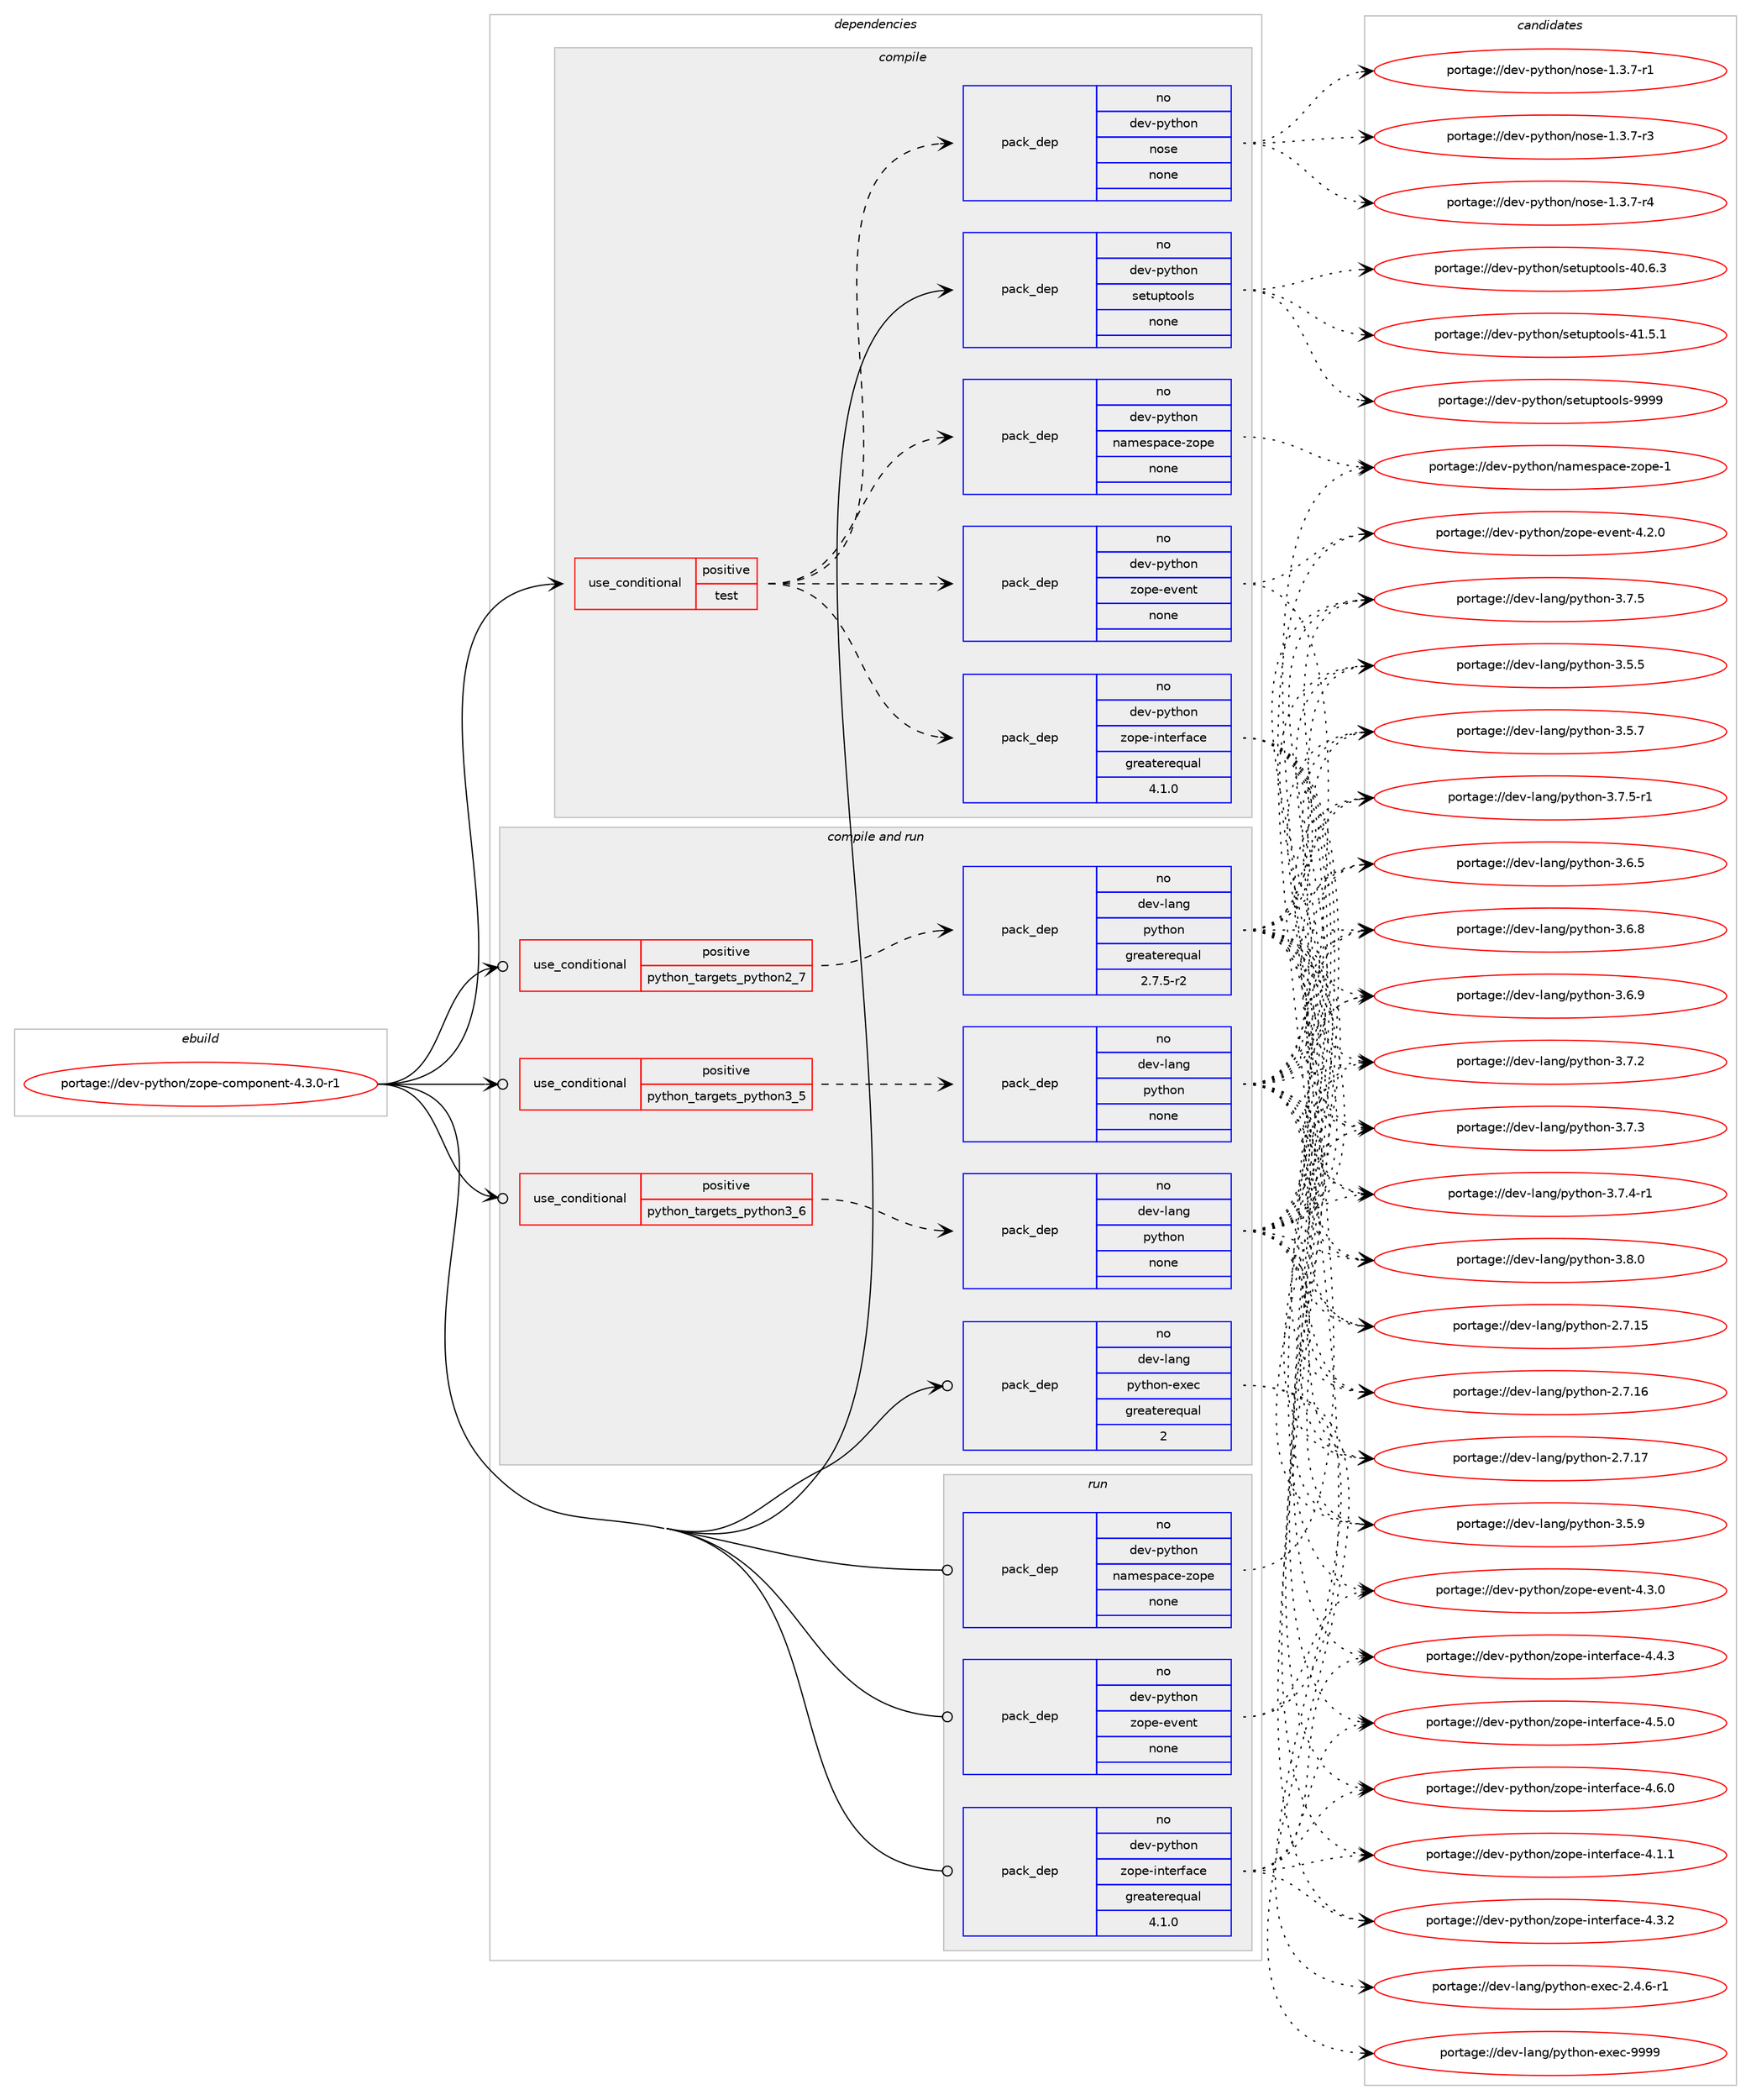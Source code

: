 digraph prolog {

# *************
# Graph options
# *************

newrank=true;
concentrate=true;
compound=true;
graph [rankdir=LR,fontname=Helvetica,fontsize=10,ranksep=1.5];#, ranksep=2.5, nodesep=0.2];
edge  [arrowhead=vee];
node  [fontname=Helvetica,fontsize=10];

# **********
# The ebuild
# **********

subgraph cluster_leftcol {
color=gray;
rank=same;
label=<<i>ebuild</i>>;
id [label="portage://dev-python/zope-component-4.3.0-r1", color=red, width=4, href="../dev-python/zope-component-4.3.0-r1.svg"];
}

# ****************
# The dependencies
# ****************

subgraph cluster_midcol {
color=gray;
label=<<i>dependencies</i>>;
subgraph cluster_compile {
fillcolor="#eeeeee";
style=filled;
label=<<i>compile</i>>;
subgraph cond41208 {
dependency180244 [label=<<TABLE BORDER="0" CELLBORDER="1" CELLSPACING="0" CELLPADDING="4"><TR><TD ROWSPAN="3" CELLPADDING="10">use_conditional</TD></TR><TR><TD>positive</TD></TR><TR><TD>test</TD></TR></TABLE>>, shape=none, color=red];
subgraph pack135625 {
dependency180245 [label=<<TABLE BORDER="0" CELLBORDER="1" CELLSPACING="0" CELLPADDING="4" WIDTH="220"><TR><TD ROWSPAN="6" CELLPADDING="30">pack_dep</TD></TR><TR><TD WIDTH="110">no</TD></TR><TR><TD>dev-python</TD></TR><TR><TD>namespace-zope</TD></TR><TR><TD>none</TD></TR><TR><TD></TD></TR></TABLE>>, shape=none, color=blue];
}
dependency180244:e -> dependency180245:w [weight=20,style="dashed",arrowhead="vee"];
subgraph pack135626 {
dependency180246 [label=<<TABLE BORDER="0" CELLBORDER="1" CELLSPACING="0" CELLPADDING="4" WIDTH="220"><TR><TD ROWSPAN="6" CELLPADDING="30">pack_dep</TD></TR><TR><TD WIDTH="110">no</TD></TR><TR><TD>dev-python</TD></TR><TR><TD>zope-event</TD></TR><TR><TD>none</TD></TR><TR><TD></TD></TR></TABLE>>, shape=none, color=blue];
}
dependency180244:e -> dependency180246:w [weight=20,style="dashed",arrowhead="vee"];
subgraph pack135627 {
dependency180247 [label=<<TABLE BORDER="0" CELLBORDER="1" CELLSPACING="0" CELLPADDING="4" WIDTH="220"><TR><TD ROWSPAN="6" CELLPADDING="30">pack_dep</TD></TR><TR><TD WIDTH="110">no</TD></TR><TR><TD>dev-python</TD></TR><TR><TD>zope-interface</TD></TR><TR><TD>greaterequal</TD></TR><TR><TD>4.1.0</TD></TR></TABLE>>, shape=none, color=blue];
}
dependency180244:e -> dependency180247:w [weight=20,style="dashed",arrowhead="vee"];
subgraph pack135628 {
dependency180248 [label=<<TABLE BORDER="0" CELLBORDER="1" CELLSPACING="0" CELLPADDING="4" WIDTH="220"><TR><TD ROWSPAN="6" CELLPADDING="30">pack_dep</TD></TR><TR><TD WIDTH="110">no</TD></TR><TR><TD>dev-python</TD></TR><TR><TD>nose</TD></TR><TR><TD>none</TD></TR><TR><TD></TD></TR></TABLE>>, shape=none, color=blue];
}
dependency180244:e -> dependency180248:w [weight=20,style="dashed",arrowhead="vee"];
}
id:e -> dependency180244:w [weight=20,style="solid",arrowhead="vee"];
subgraph pack135629 {
dependency180249 [label=<<TABLE BORDER="0" CELLBORDER="1" CELLSPACING="0" CELLPADDING="4" WIDTH="220"><TR><TD ROWSPAN="6" CELLPADDING="30">pack_dep</TD></TR><TR><TD WIDTH="110">no</TD></TR><TR><TD>dev-python</TD></TR><TR><TD>setuptools</TD></TR><TR><TD>none</TD></TR><TR><TD></TD></TR></TABLE>>, shape=none, color=blue];
}
id:e -> dependency180249:w [weight=20,style="solid",arrowhead="vee"];
}
subgraph cluster_compileandrun {
fillcolor="#eeeeee";
style=filled;
label=<<i>compile and run</i>>;
subgraph cond41209 {
dependency180250 [label=<<TABLE BORDER="0" CELLBORDER="1" CELLSPACING="0" CELLPADDING="4"><TR><TD ROWSPAN="3" CELLPADDING="10">use_conditional</TD></TR><TR><TD>positive</TD></TR><TR><TD>python_targets_python2_7</TD></TR></TABLE>>, shape=none, color=red];
subgraph pack135630 {
dependency180251 [label=<<TABLE BORDER="0" CELLBORDER="1" CELLSPACING="0" CELLPADDING="4" WIDTH="220"><TR><TD ROWSPAN="6" CELLPADDING="30">pack_dep</TD></TR><TR><TD WIDTH="110">no</TD></TR><TR><TD>dev-lang</TD></TR><TR><TD>python</TD></TR><TR><TD>greaterequal</TD></TR><TR><TD>2.7.5-r2</TD></TR></TABLE>>, shape=none, color=blue];
}
dependency180250:e -> dependency180251:w [weight=20,style="dashed",arrowhead="vee"];
}
id:e -> dependency180250:w [weight=20,style="solid",arrowhead="odotvee"];
subgraph cond41210 {
dependency180252 [label=<<TABLE BORDER="0" CELLBORDER="1" CELLSPACING="0" CELLPADDING="4"><TR><TD ROWSPAN="3" CELLPADDING="10">use_conditional</TD></TR><TR><TD>positive</TD></TR><TR><TD>python_targets_python3_5</TD></TR></TABLE>>, shape=none, color=red];
subgraph pack135631 {
dependency180253 [label=<<TABLE BORDER="0" CELLBORDER="1" CELLSPACING="0" CELLPADDING="4" WIDTH="220"><TR><TD ROWSPAN="6" CELLPADDING="30">pack_dep</TD></TR><TR><TD WIDTH="110">no</TD></TR><TR><TD>dev-lang</TD></TR><TR><TD>python</TD></TR><TR><TD>none</TD></TR><TR><TD></TD></TR></TABLE>>, shape=none, color=blue];
}
dependency180252:e -> dependency180253:w [weight=20,style="dashed",arrowhead="vee"];
}
id:e -> dependency180252:w [weight=20,style="solid",arrowhead="odotvee"];
subgraph cond41211 {
dependency180254 [label=<<TABLE BORDER="0" CELLBORDER="1" CELLSPACING="0" CELLPADDING="4"><TR><TD ROWSPAN="3" CELLPADDING="10">use_conditional</TD></TR><TR><TD>positive</TD></TR><TR><TD>python_targets_python3_6</TD></TR></TABLE>>, shape=none, color=red];
subgraph pack135632 {
dependency180255 [label=<<TABLE BORDER="0" CELLBORDER="1" CELLSPACING="0" CELLPADDING="4" WIDTH="220"><TR><TD ROWSPAN="6" CELLPADDING="30">pack_dep</TD></TR><TR><TD WIDTH="110">no</TD></TR><TR><TD>dev-lang</TD></TR><TR><TD>python</TD></TR><TR><TD>none</TD></TR><TR><TD></TD></TR></TABLE>>, shape=none, color=blue];
}
dependency180254:e -> dependency180255:w [weight=20,style="dashed",arrowhead="vee"];
}
id:e -> dependency180254:w [weight=20,style="solid",arrowhead="odotvee"];
subgraph pack135633 {
dependency180256 [label=<<TABLE BORDER="0" CELLBORDER="1" CELLSPACING="0" CELLPADDING="4" WIDTH="220"><TR><TD ROWSPAN="6" CELLPADDING="30">pack_dep</TD></TR><TR><TD WIDTH="110">no</TD></TR><TR><TD>dev-lang</TD></TR><TR><TD>python-exec</TD></TR><TR><TD>greaterequal</TD></TR><TR><TD>2</TD></TR></TABLE>>, shape=none, color=blue];
}
id:e -> dependency180256:w [weight=20,style="solid",arrowhead="odotvee"];
}
subgraph cluster_run {
fillcolor="#eeeeee";
style=filled;
label=<<i>run</i>>;
subgraph pack135634 {
dependency180257 [label=<<TABLE BORDER="0" CELLBORDER="1" CELLSPACING="0" CELLPADDING="4" WIDTH="220"><TR><TD ROWSPAN="6" CELLPADDING="30">pack_dep</TD></TR><TR><TD WIDTH="110">no</TD></TR><TR><TD>dev-python</TD></TR><TR><TD>namespace-zope</TD></TR><TR><TD>none</TD></TR><TR><TD></TD></TR></TABLE>>, shape=none, color=blue];
}
id:e -> dependency180257:w [weight=20,style="solid",arrowhead="odot"];
subgraph pack135635 {
dependency180258 [label=<<TABLE BORDER="0" CELLBORDER="1" CELLSPACING="0" CELLPADDING="4" WIDTH="220"><TR><TD ROWSPAN="6" CELLPADDING="30">pack_dep</TD></TR><TR><TD WIDTH="110">no</TD></TR><TR><TD>dev-python</TD></TR><TR><TD>zope-event</TD></TR><TR><TD>none</TD></TR><TR><TD></TD></TR></TABLE>>, shape=none, color=blue];
}
id:e -> dependency180258:w [weight=20,style="solid",arrowhead="odot"];
subgraph pack135636 {
dependency180259 [label=<<TABLE BORDER="0" CELLBORDER="1" CELLSPACING="0" CELLPADDING="4" WIDTH="220"><TR><TD ROWSPAN="6" CELLPADDING="30">pack_dep</TD></TR><TR><TD WIDTH="110">no</TD></TR><TR><TD>dev-python</TD></TR><TR><TD>zope-interface</TD></TR><TR><TD>greaterequal</TD></TR><TR><TD>4.1.0</TD></TR></TABLE>>, shape=none, color=blue];
}
id:e -> dependency180259:w [weight=20,style="solid",arrowhead="odot"];
}
}

# **************
# The candidates
# **************

subgraph cluster_choices {
rank=same;
color=gray;
label=<<i>candidates</i>>;

subgraph choice135625 {
color=black;
nodesep=1;
choiceportage1001011184511212111610411111047110971091011151129799101451221111121014549 [label="portage://dev-python/namespace-zope-1", color=red, width=4,href="../dev-python/namespace-zope-1.svg"];
dependency180245:e -> choiceportage1001011184511212111610411111047110971091011151129799101451221111121014549:w [style=dotted,weight="100"];
}
subgraph choice135626 {
color=black;
nodesep=1;
choiceportage100101118451121211161041111104712211111210145101118101110116455246504648 [label="portage://dev-python/zope-event-4.2.0", color=red, width=4,href="../dev-python/zope-event-4.2.0.svg"];
choiceportage100101118451121211161041111104712211111210145101118101110116455246514648 [label="portage://dev-python/zope-event-4.3.0", color=red, width=4,href="../dev-python/zope-event-4.3.0.svg"];
dependency180246:e -> choiceportage100101118451121211161041111104712211111210145101118101110116455246504648:w [style=dotted,weight="100"];
dependency180246:e -> choiceportage100101118451121211161041111104712211111210145101118101110116455246514648:w [style=dotted,weight="100"];
}
subgraph choice135627 {
color=black;
nodesep=1;
choiceportage1001011184511212111610411111047122111112101451051101161011141029799101455246494649 [label="portage://dev-python/zope-interface-4.1.1", color=red, width=4,href="../dev-python/zope-interface-4.1.1.svg"];
choiceportage1001011184511212111610411111047122111112101451051101161011141029799101455246514650 [label="portage://dev-python/zope-interface-4.3.2", color=red, width=4,href="../dev-python/zope-interface-4.3.2.svg"];
choiceportage1001011184511212111610411111047122111112101451051101161011141029799101455246524651 [label="portage://dev-python/zope-interface-4.4.3", color=red, width=4,href="../dev-python/zope-interface-4.4.3.svg"];
choiceportage1001011184511212111610411111047122111112101451051101161011141029799101455246534648 [label="portage://dev-python/zope-interface-4.5.0", color=red, width=4,href="../dev-python/zope-interface-4.5.0.svg"];
choiceportage1001011184511212111610411111047122111112101451051101161011141029799101455246544648 [label="portage://dev-python/zope-interface-4.6.0", color=red, width=4,href="../dev-python/zope-interface-4.6.0.svg"];
dependency180247:e -> choiceportage1001011184511212111610411111047122111112101451051101161011141029799101455246494649:w [style=dotted,weight="100"];
dependency180247:e -> choiceportage1001011184511212111610411111047122111112101451051101161011141029799101455246514650:w [style=dotted,weight="100"];
dependency180247:e -> choiceportage1001011184511212111610411111047122111112101451051101161011141029799101455246524651:w [style=dotted,weight="100"];
dependency180247:e -> choiceportage1001011184511212111610411111047122111112101451051101161011141029799101455246534648:w [style=dotted,weight="100"];
dependency180247:e -> choiceportage1001011184511212111610411111047122111112101451051101161011141029799101455246544648:w [style=dotted,weight="100"];
}
subgraph choice135628 {
color=black;
nodesep=1;
choiceportage10010111845112121116104111110471101111151014549465146554511449 [label="portage://dev-python/nose-1.3.7-r1", color=red, width=4,href="../dev-python/nose-1.3.7-r1.svg"];
choiceportage10010111845112121116104111110471101111151014549465146554511451 [label="portage://dev-python/nose-1.3.7-r3", color=red, width=4,href="../dev-python/nose-1.3.7-r3.svg"];
choiceportage10010111845112121116104111110471101111151014549465146554511452 [label="portage://dev-python/nose-1.3.7-r4", color=red, width=4,href="../dev-python/nose-1.3.7-r4.svg"];
dependency180248:e -> choiceportage10010111845112121116104111110471101111151014549465146554511449:w [style=dotted,weight="100"];
dependency180248:e -> choiceportage10010111845112121116104111110471101111151014549465146554511451:w [style=dotted,weight="100"];
dependency180248:e -> choiceportage10010111845112121116104111110471101111151014549465146554511452:w [style=dotted,weight="100"];
}
subgraph choice135629 {
color=black;
nodesep=1;
choiceportage100101118451121211161041111104711510111611711211611111110811545524846544651 [label="portage://dev-python/setuptools-40.6.3", color=red, width=4,href="../dev-python/setuptools-40.6.3.svg"];
choiceportage100101118451121211161041111104711510111611711211611111110811545524946534649 [label="portage://dev-python/setuptools-41.5.1", color=red, width=4,href="../dev-python/setuptools-41.5.1.svg"];
choiceportage10010111845112121116104111110471151011161171121161111111081154557575757 [label="portage://dev-python/setuptools-9999", color=red, width=4,href="../dev-python/setuptools-9999.svg"];
dependency180249:e -> choiceportage100101118451121211161041111104711510111611711211611111110811545524846544651:w [style=dotted,weight="100"];
dependency180249:e -> choiceportage100101118451121211161041111104711510111611711211611111110811545524946534649:w [style=dotted,weight="100"];
dependency180249:e -> choiceportage10010111845112121116104111110471151011161171121161111111081154557575757:w [style=dotted,weight="100"];
}
subgraph choice135630 {
color=black;
nodesep=1;
choiceportage10010111845108971101034711212111610411111045504655464953 [label="portage://dev-lang/python-2.7.15", color=red, width=4,href="../dev-lang/python-2.7.15.svg"];
choiceportage10010111845108971101034711212111610411111045504655464954 [label="portage://dev-lang/python-2.7.16", color=red, width=4,href="../dev-lang/python-2.7.16.svg"];
choiceportage10010111845108971101034711212111610411111045504655464955 [label="portage://dev-lang/python-2.7.17", color=red, width=4,href="../dev-lang/python-2.7.17.svg"];
choiceportage100101118451089711010347112121116104111110455146534653 [label="portage://dev-lang/python-3.5.5", color=red, width=4,href="../dev-lang/python-3.5.5.svg"];
choiceportage100101118451089711010347112121116104111110455146534655 [label="portage://dev-lang/python-3.5.7", color=red, width=4,href="../dev-lang/python-3.5.7.svg"];
choiceportage100101118451089711010347112121116104111110455146534657 [label="portage://dev-lang/python-3.5.9", color=red, width=4,href="../dev-lang/python-3.5.9.svg"];
choiceportage100101118451089711010347112121116104111110455146544653 [label="portage://dev-lang/python-3.6.5", color=red, width=4,href="../dev-lang/python-3.6.5.svg"];
choiceportage100101118451089711010347112121116104111110455146544656 [label="portage://dev-lang/python-3.6.8", color=red, width=4,href="../dev-lang/python-3.6.8.svg"];
choiceportage100101118451089711010347112121116104111110455146544657 [label="portage://dev-lang/python-3.6.9", color=red, width=4,href="../dev-lang/python-3.6.9.svg"];
choiceportage100101118451089711010347112121116104111110455146554650 [label="portage://dev-lang/python-3.7.2", color=red, width=4,href="../dev-lang/python-3.7.2.svg"];
choiceportage100101118451089711010347112121116104111110455146554651 [label="portage://dev-lang/python-3.7.3", color=red, width=4,href="../dev-lang/python-3.7.3.svg"];
choiceportage1001011184510897110103471121211161041111104551465546524511449 [label="portage://dev-lang/python-3.7.4-r1", color=red, width=4,href="../dev-lang/python-3.7.4-r1.svg"];
choiceportage100101118451089711010347112121116104111110455146554653 [label="portage://dev-lang/python-3.7.5", color=red, width=4,href="../dev-lang/python-3.7.5.svg"];
choiceportage1001011184510897110103471121211161041111104551465546534511449 [label="portage://dev-lang/python-3.7.5-r1", color=red, width=4,href="../dev-lang/python-3.7.5-r1.svg"];
choiceportage100101118451089711010347112121116104111110455146564648 [label="portage://dev-lang/python-3.8.0", color=red, width=4,href="../dev-lang/python-3.8.0.svg"];
dependency180251:e -> choiceportage10010111845108971101034711212111610411111045504655464953:w [style=dotted,weight="100"];
dependency180251:e -> choiceportage10010111845108971101034711212111610411111045504655464954:w [style=dotted,weight="100"];
dependency180251:e -> choiceportage10010111845108971101034711212111610411111045504655464955:w [style=dotted,weight="100"];
dependency180251:e -> choiceportage100101118451089711010347112121116104111110455146534653:w [style=dotted,weight="100"];
dependency180251:e -> choiceportage100101118451089711010347112121116104111110455146534655:w [style=dotted,weight="100"];
dependency180251:e -> choiceportage100101118451089711010347112121116104111110455146534657:w [style=dotted,weight="100"];
dependency180251:e -> choiceportage100101118451089711010347112121116104111110455146544653:w [style=dotted,weight="100"];
dependency180251:e -> choiceportage100101118451089711010347112121116104111110455146544656:w [style=dotted,weight="100"];
dependency180251:e -> choiceportage100101118451089711010347112121116104111110455146544657:w [style=dotted,weight="100"];
dependency180251:e -> choiceportage100101118451089711010347112121116104111110455146554650:w [style=dotted,weight="100"];
dependency180251:e -> choiceportage100101118451089711010347112121116104111110455146554651:w [style=dotted,weight="100"];
dependency180251:e -> choiceportage1001011184510897110103471121211161041111104551465546524511449:w [style=dotted,weight="100"];
dependency180251:e -> choiceportage100101118451089711010347112121116104111110455146554653:w [style=dotted,weight="100"];
dependency180251:e -> choiceportage1001011184510897110103471121211161041111104551465546534511449:w [style=dotted,weight="100"];
dependency180251:e -> choiceportage100101118451089711010347112121116104111110455146564648:w [style=dotted,weight="100"];
}
subgraph choice135631 {
color=black;
nodesep=1;
choiceportage10010111845108971101034711212111610411111045504655464953 [label="portage://dev-lang/python-2.7.15", color=red, width=4,href="../dev-lang/python-2.7.15.svg"];
choiceportage10010111845108971101034711212111610411111045504655464954 [label="portage://dev-lang/python-2.7.16", color=red, width=4,href="../dev-lang/python-2.7.16.svg"];
choiceportage10010111845108971101034711212111610411111045504655464955 [label="portage://dev-lang/python-2.7.17", color=red, width=4,href="../dev-lang/python-2.7.17.svg"];
choiceportage100101118451089711010347112121116104111110455146534653 [label="portage://dev-lang/python-3.5.5", color=red, width=4,href="../dev-lang/python-3.5.5.svg"];
choiceportage100101118451089711010347112121116104111110455146534655 [label="portage://dev-lang/python-3.5.7", color=red, width=4,href="../dev-lang/python-3.5.7.svg"];
choiceportage100101118451089711010347112121116104111110455146534657 [label="portage://dev-lang/python-3.5.9", color=red, width=4,href="../dev-lang/python-3.5.9.svg"];
choiceportage100101118451089711010347112121116104111110455146544653 [label="portage://dev-lang/python-3.6.5", color=red, width=4,href="../dev-lang/python-3.6.5.svg"];
choiceportage100101118451089711010347112121116104111110455146544656 [label="portage://dev-lang/python-3.6.8", color=red, width=4,href="../dev-lang/python-3.6.8.svg"];
choiceportage100101118451089711010347112121116104111110455146544657 [label="portage://dev-lang/python-3.6.9", color=red, width=4,href="../dev-lang/python-3.6.9.svg"];
choiceportage100101118451089711010347112121116104111110455146554650 [label="portage://dev-lang/python-3.7.2", color=red, width=4,href="../dev-lang/python-3.7.2.svg"];
choiceportage100101118451089711010347112121116104111110455146554651 [label="portage://dev-lang/python-3.7.3", color=red, width=4,href="../dev-lang/python-3.7.3.svg"];
choiceportage1001011184510897110103471121211161041111104551465546524511449 [label="portage://dev-lang/python-3.7.4-r1", color=red, width=4,href="../dev-lang/python-3.7.4-r1.svg"];
choiceportage100101118451089711010347112121116104111110455146554653 [label="portage://dev-lang/python-3.7.5", color=red, width=4,href="../dev-lang/python-3.7.5.svg"];
choiceportage1001011184510897110103471121211161041111104551465546534511449 [label="portage://dev-lang/python-3.7.5-r1", color=red, width=4,href="../dev-lang/python-3.7.5-r1.svg"];
choiceportage100101118451089711010347112121116104111110455146564648 [label="portage://dev-lang/python-3.8.0", color=red, width=4,href="../dev-lang/python-3.8.0.svg"];
dependency180253:e -> choiceportage10010111845108971101034711212111610411111045504655464953:w [style=dotted,weight="100"];
dependency180253:e -> choiceportage10010111845108971101034711212111610411111045504655464954:w [style=dotted,weight="100"];
dependency180253:e -> choiceportage10010111845108971101034711212111610411111045504655464955:w [style=dotted,weight="100"];
dependency180253:e -> choiceportage100101118451089711010347112121116104111110455146534653:w [style=dotted,weight="100"];
dependency180253:e -> choiceportage100101118451089711010347112121116104111110455146534655:w [style=dotted,weight="100"];
dependency180253:e -> choiceportage100101118451089711010347112121116104111110455146534657:w [style=dotted,weight="100"];
dependency180253:e -> choiceportage100101118451089711010347112121116104111110455146544653:w [style=dotted,weight="100"];
dependency180253:e -> choiceportage100101118451089711010347112121116104111110455146544656:w [style=dotted,weight="100"];
dependency180253:e -> choiceportage100101118451089711010347112121116104111110455146544657:w [style=dotted,weight="100"];
dependency180253:e -> choiceportage100101118451089711010347112121116104111110455146554650:w [style=dotted,weight="100"];
dependency180253:e -> choiceportage100101118451089711010347112121116104111110455146554651:w [style=dotted,weight="100"];
dependency180253:e -> choiceportage1001011184510897110103471121211161041111104551465546524511449:w [style=dotted,weight="100"];
dependency180253:e -> choiceportage100101118451089711010347112121116104111110455146554653:w [style=dotted,weight="100"];
dependency180253:e -> choiceportage1001011184510897110103471121211161041111104551465546534511449:w [style=dotted,weight="100"];
dependency180253:e -> choiceportage100101118451089711010347112121116104111110455146564648:w [style=dotted,weight="100"];
}
subgraph choice135632 {
color=black;
nodesep=1;
choiceportage10010111845108971101034711212111610411111045504655464953 [label="portage://dev-lang/python-2.7.15", color=red, width=4,href="../dev-lang/python-2.7.15.svg"];
choiceportage10010111845108971101034711212111610411111045504655464954 [label="portage://dev-lang/python-2.7.16", color=red, width=4,href="../dev-lang/python-2.7.16.svg"];
choiceportage10010111845108971101034711212111610411111045504655464955 [label="portage://dev-lang/python-2.7.17", color=red, width=4,href="../dev-lang/python-2.7.17.svg"];
choiceportage100101118451089711010347112121116104111110455146534653 [label="portage://dev-lang/python-3.5.5", color=red, width=4,href="../dev-lang/python-3.5.5.svg"];
choiceportage100101118451089711010347112121116104111110455146534655 [label="portage://dev-lang/python-3.5.7", color=red, width=4,href="../dev-lang/python-3.5.7.svg"];
choiceportage100101118451089711010347112121116104111110455146534657 [label="portage://dev-lang/python-3.5.9", color=red, width=4,href="../dev-lang/python-3.5.9.svg"];
choiceportage100101118451089711010347112121116104111110455146544653 [label="portage://dev-lang/python-3.6.5", color=red, width=4,href="../dev-lang/python-3.6.5.svg"];
choiceportage100101118451089711010347112121116104111110455146544656 [label="portage://dev-lang/python-3.6.8", color=red, width=4,href="../dev-lang/python-3.6.8.svg"];
choiceportage100101118451089711010347112121116104111110455146544657 [label="portage://dev-lang/python-3.6.9", color=red, width=4,href="../dev-lang/python-3.6.9.svg"];
choiceportage100101118451089711010347112121116104111110455146554650 [label="portage://dev-lang/python-3.7.2", color=red, width=4,href="../dev-lang/python-3.7.2.svg"];
choiceportage100101118451089711010347112121116104111110455146554651 [label="portage://dev-lang/python-3.7.3", color=red, width=4,href="../dev-lang/python-3.7.3.svg"];
choiceportage1001011184510897110103471121211161041111104551465546524511449 [label="portage://dev-lang/python-3.7.4-r1", color=red, width=4,href="../dev-lang/python-3.7.4-r1.svg"];
choiceportage100101118451089711010347112121116104111110455146554653 [label="portage://dev-lang/python-3.7.5", color=red, width=4,href="../dev-lang/python-3.7.5.svg"];
choiceportage1001011184510897110103471121211161041111104551465546534511449 [label="portage://dev-lang/python-3.7.5-r1", color=red, width=4,href="../dev-lang/python-3.7.5-r1.svg"];
choiceportage100101118451089711010347112121116104111110455146564648 [label="portage://dev-lang/python-3.8.0", color=red, width=4,href="../dev-lang/python-3.8.0.svg"];
dependency180255:e -> choiceportage10010111845108971101034711212111610411111045504655464953:w [style=dotted,weight="100"];
dependency180255:e -> choiceportage10010111845108971101034711212111610411111045504655464954:w [style=dotted,weight="100"];
dependency180255:e -> choiceportage10010111845108971101034711212111610411111045504655464955:w [style=dotted,weight="100"];
dependency180255:e -> choiceportage100101118451089711010347112121116104111110455146534653:w [style=dotted,weight="100"];
dependency180255:e -> choiceportage100101118451089711010347112121116104111110455146534655:w [style=dotted,weight="100"];
dependency180255:e -> choiceportage100101118451089711010347112121116104111110455146534657:w [style=dotted,weight="100"];
dependency180255:e -> choiceportage100101118451089711010347112121116104111110455146544653:w [style=dotted,weight="100"];
dependency180255:e -> choiceportage100101118451089711010347112121116104111110455146544656:w [style=dotted,weight="100"];
dependency180255:e -> choiceportage100101118451089711010347112121116104111110455146544657:w [style=dotted,weight="100"];
dependency180255:e -> choiceportage100101118451089711010347112121116104111110455146554650:w [style=dotted,weight="100"];
dependency180255:e -> choiceportage100101118451089711010347112121116104111110455146554651:w [style=dotted,weight="100"];
dependency180255:e -> choiceportage1001011184510897110103471121211161041111104551465546524511449:w [style=dotted,weight="100"];
dependency180255:e -> choiceportage100101118451089711010347112121116104111110455146554653:w [style=dotted,weight="100"];
dependency180255:e -> choiceportage1001011184510897110103471121211161041111104551465546534511449:w [style=dotted,weight="100"];
dependency180255:e -> choiceportage100101118451089711010347112121116104111110455146564648:w [style=dotted,weight="100"];
}
subgraph choice135633 {
color=black;
nodesep=1;
choiceportage10010111845108971101034711212111610411111045101120101994550465246544511449 [label="portage://dev-lang/python-exec-2.4.6-r1", color=red, width=4,href="../dev-lang/python-exec-2.4.6-r1.svg"];
choiceportage10010111845108971101034711212111610411111045101120101994557575757 [label="portage://dev-lang/python-exec-9999", color=red, width=4,href="../dev-lang/python-exec-9999.svg"];
dependency180256:e -> choiceportage10010111845108971101034711212111610411111045101120101994550465246544511449:w [style=dotted,weight="100"];
dependency180256:e -> choiceportage10010111845108971101034711212111610411111045101120101994557575757:w [style=dotted,weight="100"];
}
subgraph choice135634 {
color=black;
nodesep=1;
choiceportage1001011184511212111610411111047110971091011151129799101451221111121014549 [label="portage://dev-python/namespace-zope-1", color=red, width=4,href="../dev-python/namespace-zope-1.svg"];
dependency180257:e -> choiceportage1001011184511212111610411111047110971091011151129799101451221111121014549:w [style=dotted,weight="100"];
}
subgraph choice135635 {
color=black;
nodesep=1;
choiceportage100101118451121211161041111104712211111210145101118101110116455246504648 [label="portage://dev-python/zope-event-4.2.0", color=red, width=4,href="../dev-python/zope-event-4.2.0.svg"];
choiceportage100101118451121211161041111104712211111210145101118101110116455246514648 [label="portage://dev-python/zope-event-4.3.0", color=red, width=4,href="../dev-python/zope-event-4.3.0.svg"];
dependency180258:e -> choiceportage100101118451121211161041111104712211111210145101118101110116455246504648:w [style=dotted,weight="100"];
dependency180258:e -> choiceportage100101118451121211161041111104712211111210145101118101110116455246514648:w [style=dotted,weight="100"];
}
subgraph choice135636 {
color=black;
nodesep=1;
choiceportage1001011184511212111610411111047122111112101451051101161011141029799101455246494649 [label="portage://dev-python/zope-interface-4.1.1", color=red, width=4,href="../dev-python/zope-interface-4.1.1.svg"];
choiceportage1001011184511212111610411111047122111112101451051101161011141029799101455246514650 [label="portage://dev-python/zope-interface-4.3.2", color=red, width=4,href="../dev-python/zope-interface-4.3.2.svg"];
choiceportage1001011184511212111610411111047122111112101451051101161011141029799101455246524651 [label="portage://dev-python/zope-interface-4.4.3", color=red, width=4,href="../dev-python/zope-interface-4.4.3.svg"];
choiceportage1001011184511212111610411111047122111112101451051101161011141029799101455246534648 [label="portage://dev-python/zope-interface-4.5.0", color=red, width=4,href="../dev-python/zope-interface-4.5.0.svg"];
choiceportage1001011184511212111610411111047122111112101451051101161011141029799101455246544648 [label="portage://dev-python/zope-interface-4.6.0", color=red, width=4,href="../dev-python/zope-interface-4.6.0.svg"];
dependency180259:e -> choiceportage1001011184511212111610411111047122111112101451051101161011141029799101455246494649:w [style=dotted,weight="100"];
dependency180259:e -> choiceportage1001011184511212111610411111047122111112101451051101161011141029799101455246514650:w [style=dotted,weight="100"];
dependency180259:e -> choiceportage1001011184511212111610411111047122111112101451051101161011141029799101455246524651:w [style=dotted,weight="100"];
dependency180259:e -> choiceportage1001011184511212111610411111047122111112101451051101161011141029799101455246534648:w [style=dotted,weight="100"];
dependency180259:e -> choiceportage1001011184511212111610411111047122111112101451051101161011141029799101455246544648:w [style=dotted,weight="100"];
}
}

}
